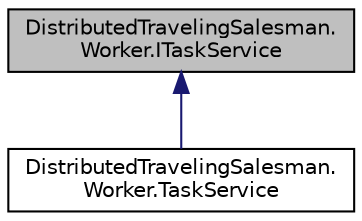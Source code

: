 digraph "DistributedTravelingSalesman.Worker.ITaskService"
{
 // INTERACTIVE_SVG=YES
 // LATEX_PDF_SIZE
  edge [fontname="Helvetica",fontsize="10",labelfontname="Helvetica",labelfontsize="10"];
  node [fontname="Helvetica",fontsize="10",shape=record];
  Node1 [label="DistributedTravelingSalesman.\lWorker.ITaskService",height=0.2,width=0.4,color="black", fillcolor="grey75", style="filled", fontcolor="black",tooltip=" "];
  Node1 -> Node2 [dir="back",color="midnightblue",fontsize="10",style="solid",fontname="Helvetica"];
  Node2 [label="DistributedTravelingSalesman.\lWorker.TaskService",height=0.2,width=0.4,color="black", fillcolor="white", style="filled",URL="$class_distributed_traveling_salesman_1_1_worker_1_1_task_service.html",tooltip=" "];
}
